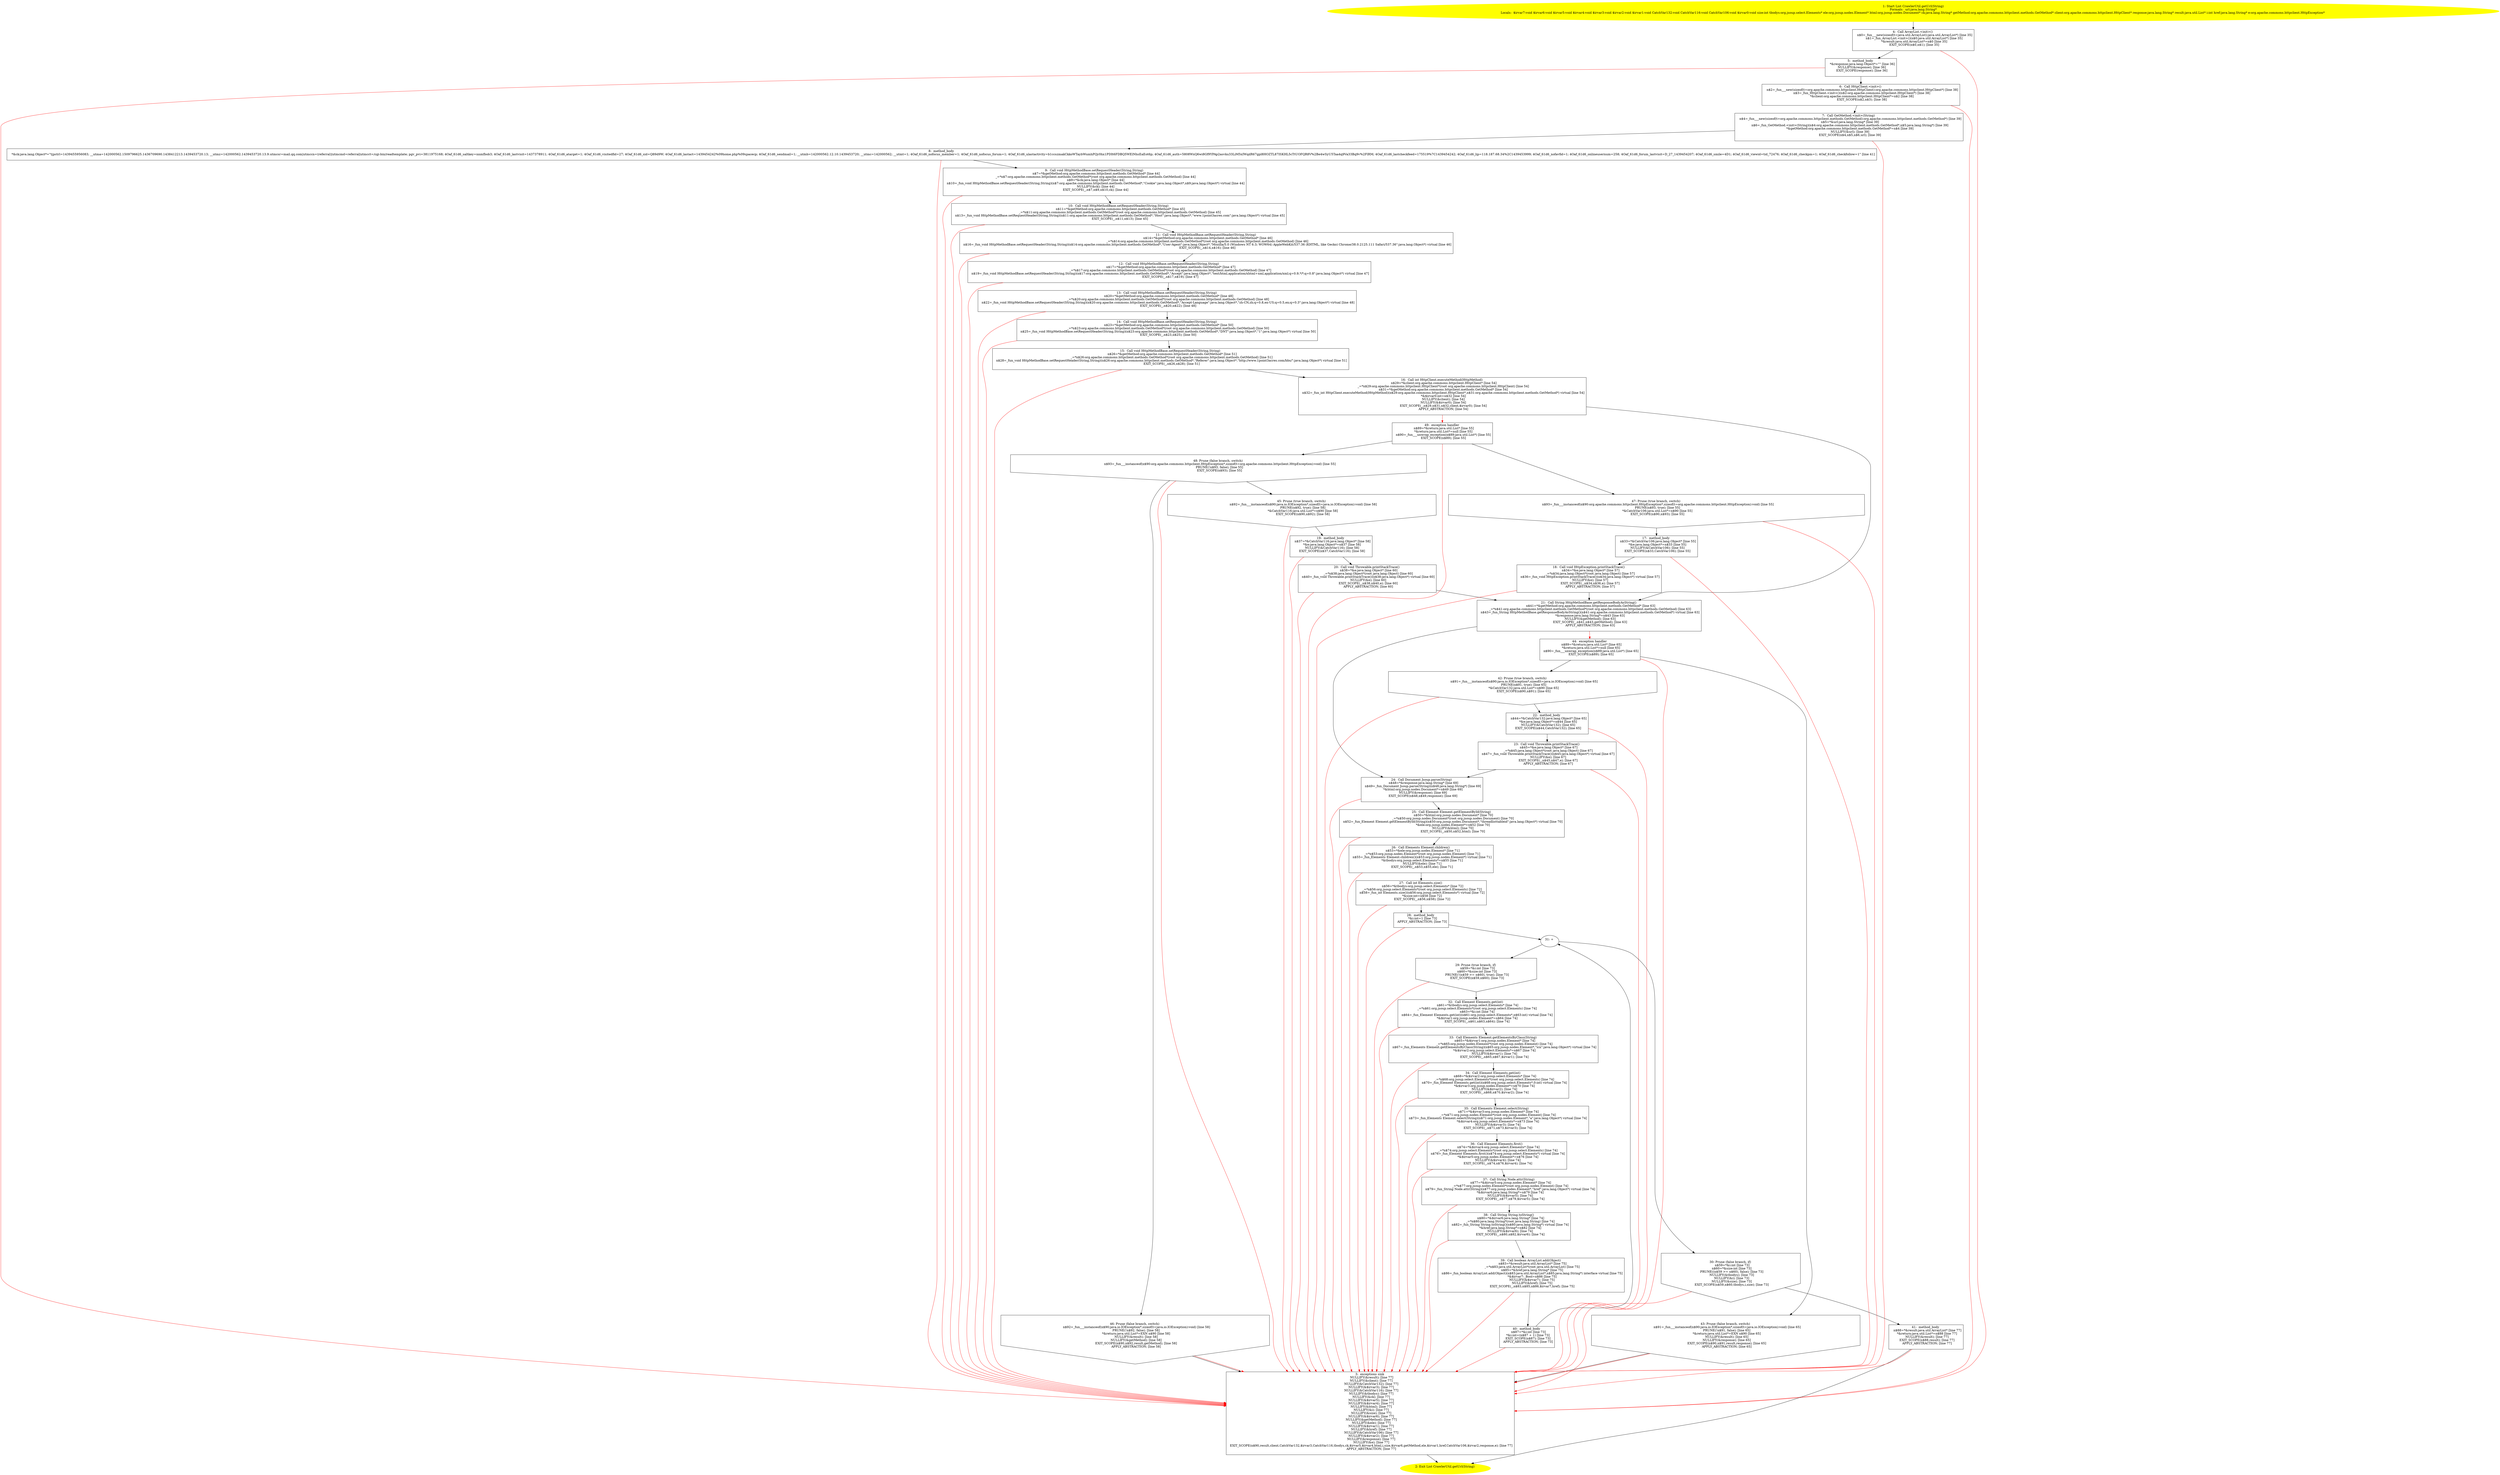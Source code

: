 /* @generated */
digraph cfg {
"com.dulishuo.util.CrawlerUtil.getUrl(java.lang.String):java.util.List.84f1ebec6654db2cd74d8492a8c9d0ec_1" [label="1: Start List CrawlerUtil.getUrl(String)\nFormals:  url:java.lang.String*\nLocals:  $irvar7:void $irvar6:void $irvar5:void $irvar4:void $irvar3:void $irvar2:void $irvar1:void CatchVar132:void CatchVar116:void CatchVar106:void $irvar0:void size:int tbodys:org.jsoup.select.Elements* ele:org.jsoup.nodes.Element* html:org.jsoup.nodes.Document* ck:java.lang.String* getMethod:org.apache.commons.httpclient.methods.GetMethod* client:org.apache.commons.httpclient.HttpClient* response:java.lang.String* result:java.util.List* i:int href:java.lang.String* e:org.apache.commons.httpclient.HttpException* \n  " color=yellow style=filled]
	

	 "com.dulishuo.util.CrawlerUtil.getUrl(java.lang.String):java.util.List.84f1ebec6654db2cd74d8492a8c9d0ec_1" -> "com.dulishuo.util.CrawlerUtil.getUrl(java.lang.String):java.util.List.84f1ebec6654db2cd74d8492a8c9d0ec_4" ;
"com.dulishuo.util.CrawlerUtil.getUrl(java.lang.String):java.util.List.84f1ebec6654db2cd74d8492a8c9d0ec_2" [label="2: Exit List CrawlerUtil.getUrl(String) \n  " color=yellow style=filled]
	

"com.dulishuo.util.CrawlerUtil.getUrl(java.lang.String):java.util.List.84f1ebec6654db2cd74d8492a8c9d0ec_3" [label="3:  exceptions sink \n   NULLIFY(&result); [line 77]\n  NULLIFY(&client); [line 77]\n  NULLIFY(&CatchVar132); [line 77]\n  NULLIFY(&$irvar3); [line 77]\n  NULLIFY(&CatchVar116); [line 77]\n  NULLIFY(&tbodys); [line 77]\n  NULLIFY(&ck); [line 77]\n  NULLIFY(&$irvar5); [line 77]\n  NULLIFY(&$irvar4); [line 77]\n  NULLIFY(&html); [line 77]\n  NULLIFY(&i); [line 77]\n  NULLIFY(&size); [line 77]\n  NULLIFY(&$irvar6); [line 77]\n  NULLIFY(&getMethod); [line 77]\n  NULLIFY(&ele); [line 77]\n  NULLIFY(&$irvar1); [line 77]\n  NULLIFY(&href); [line 77]\n  NULLIFY(&CatchVar106); [line 77]\n  NULLIFY(&$irvar2); [line 77]\n  NULLIFY(&response); [line 77]\n  NULLIFY(&e); [line 77]\n  EXIT_SCOPE(n$90,result,client,CatchVar132,$irvar3,CatchVar116,tbodys,ck,$irvar5,$irvar4,html,i,size,$irvar6,getMethod,ele,$irvar1,href,CatchVar106,$irvar2,response,e); [line 77]\n  APPLY_ABSTRACTION; [line 77]\n " shape="box"]
	

	 "com.dulishuo.util.CrawlerUtil.getUrl(java.lang.String):java.util.List.84f1ebec6654db2cd74d8492a8c9d0ec_3" -> "com.dulishuo.util.CrawlerUtil.getUrl(java.lang.String):java.util.List.84f1ebec6654db2cd74d8492a8c9d0ec_2" ;
"com.dulishuo.util.CrawlerUtil.getUrl(java.lang.String):java.util.List.84f1ebec6654db2cd74d8492a8c9d0ec_4" [label="4:  Call ArrayList.<init>() \n   n$0=_fun___new(sizeof(t=java.util.ArrayList):java.util.ArrayList*) [line 35]\n  n$1=_fun_ArrayList.<init>()(n$0:java.util.ArrayList*) [line 35]\n  *&result:java.util.ArrayList*=n$0 [line 35]\n  EXIT_SCOPE(n$0,n$1); [line 35]\n " shape="box"]
	

	 "com.dulishuo.util.CrawlerUtil.getUrl(java.lang.String):java.util.List.84f1ebec6654db2cd74d8492a8c9d0ec_4" -> "com.dulishuo.util.CrawlerUtil.getUrl(java.lang.String):java.util.List.84f1ebec6654db2cd74d8492a8c9d0ec_5" ;
	 "com.dulishuo.util.CrawlerUtil.getUrl(java.lang.String):java.util.List.84f1ebec6654db2cd74d8492a8c9d0ec_4" -> "com.dulishuo.util.CrawlerUtil.getUrl(java.lang.String):java.util.List.84f1ebec6654db2cd74d8492a8c9d0ec_3" [color="red" ];
"com.dulishuo.util.CrawlerUtil.getUrl(java.lang.String):java.util.List.84f1ebec6654db2cd74d8492a8c9d0ec_5" [label="5:  method_body \n   *&response:java.lang.Object*=\"\" [line 36]\n  NULLIFY(&response); [line 36]\n  EXIT_SCOPE(response); [line 36]\n " shape="box"]
	

	 "com.dulishuo.util.CrawlerUtil.getUrl(java.lang.String):java.util.List.84f1ebec6654db2cd74d8492a8c9d0ec_5" -> "com.dulishuo.util.CrawlerUtil.getUrl(java.lang.String):java.util.List.84f1ebec6654db2cd74d8492a8c9d0ec_6" ;
	 "com.dulishuo.util.CrawlerUtil.getUrl(java.lang.String):java.util.List.84f1ebec6654db2cd74d8492a8c9d0ec_5" -> "com.dulishuo.util.CrawlerUtil.getUrl(java.lang.String):java.util.List.84f1ebec6654db2cd74d8492a8c9d0ec_3" [color="red" ];
"com.dulishuo.util.CrawlerUtil.getUrl(java.lang.String):java.util.List.84f1ebec6654db2cd74d8492a8c9d0ec_6" [label="6:  Call HttpClient.<init>() \n   n$2=_fun___new(sizeof(t=org.apache.commons.httpclient.HttpClient):org.apache.commons.httpclient.HttpClient*) [line 38]\n  n$3=_fun_HttpClient.<init>()(n$2:org.apache.commons.httpclient.HttpClient*) [line 38]\n  *&client:org.apache.commons.httpclient.HttpClient*=n$2 [line 38]\n  EXIT_SCOPE(n$2,n$3); [line 38]\n " shape="box"]
	

	 "com.dulishuo.util.CrawlerUtil.getUrl(java.lang.String):java.util.List.84f1ebec6654db2cd74d8492a8c9d0ec_6" -> "com.dulishuo.util.CrawlerUtil.getUrl(java.lang.String):java.util.List.84f1ebec6654db2cd74d8492a8c9d0ec_7" ;
	 "com.dulishuo.util.CrawlerUtil.getUrl(java.lang.String):java.util.List.84f1ebec6654db2cd74d8492a8c9d0ec_6" -> "com.dulishuo.util.CrawlerUtil.getUrl(java.lang.String):java.util.List.84f1ebec6654db2cd74d8492a8c9d0ec_3" [color="red" ];
"com.dulishuo.util.CrawlerUtil.getUrl(java.lang.String):java.util.List.84f1ebec6654db2cd74d8492a8c9d0ec_7" [label="7:  Call GetMethod.<init>(String) \n   n$4=_fun___new(sizeof(t=org.apache.commons.httpclient.methods.GetMethod):org.apache.commons.httpclient.methods.GetMethod*) [line 39]\n  n$5=*&url:java.lang.String* [line 39]\n  n$6=_fun_GetMethod.<init>(String)(n$4:org.apache.commons.httpclient.methods.GetMethod*,n$5:java.lang.String*) [line 39]\n  *&getMethod:org.apache.commons.httpclient.methods.GetMethod*=n$4 [line 39]\n  NULLIFY(&url); [line 39]\n  EXIT_SCOPE(n$4,n$5,n$6,url); [line 39]\n " shape="box"]
	

	 "com.dulishuo.util.CrawlerUtil.getUrl(java.lang.String):java.util.List.84f1ebec6654db2cd74d8492a8c9d0ec_7" -> "com.dulishuo.util.CrawlerUtil.getUrl(java.lang.String):java.util.List.84f1ebec6654db2cd74d8492a8c9d0ec_8" ;
	 "com.dulishuo.util.CrawlerUtil.getUrl(java.lang.String):java.util.List.84f1ebec6654db2cd74d8492a8c9d0ec_7" -> "com.dulishuo.util.CrawlerUtil.getUrl(java.lang.String):java.util.List.84f1ebec6654db2cd74d8492a8c9d0ec_3" [color="red" ];
"com.dulishuo.util.CrawlerUtil.getUrl(java.lang.String):java.util.List.84f1ebec6654db2cd74d8492a8c9d0ec_8" [label="8:  method_body \n   *&ck:java.lang.Object*=\"tjpctrl=1439455956083; __utma=142000562.1509796625.1436709690.1438412213.1439453720.13; __utmz=142000562.1439453720.13.9.utmcsr=mail.qq.com|utmccn=(referral)|utmcmd=referral|utmcct=/cgi-bin/readtemplate; pgv_pvi=3811975168; 4Oaf_61d6_saltkey=nnmfbob3; 4Oaf_61d6_lastvisit=1437378911; 4Oaf_61d6_atarget=1; 4Oaf_61d6_visitedfid=27; 4Oaf_61d6_sid=Q89d9W; 4Oaf_61d6_lastact=1439454242%09home.php%09spacecp; 4Oaf_61d6_sendmail=1; __utmb=142000562.12.10.1439453720; __utmc=142000562; __utmt=1; 4Oaf_61d6_nofocus_member=1; 4Oaf_61d6_nofocus_forum=1; 4Oaf_61d6_ulastactivity=b1ccszmakCkkoWTaybWumhPQy0hx1PDIt6FDBQ5WElNhsEaEot6p; 4Oaf_61d6_auth=5808WxQ6wi8Gf9YPAp2asvku33LiM5xIWqdR67gpl8HOZTL87ISKHL5cTtUOFQR8V%2Be4wSyU5Taa4q9Va33Bq9v%2FlRM; 4Oaf_61d6_lastcheckfeed=175519%7C1439454242; 4Oaf_61d6_lip=118.187.68.34%2C1439453999; 4Oaf_61d6_nofavfid=1; 4Oaf_61d6_onlineusernum=258; 4Oaf_61d6_forum_lastvisit=D_27_1439454207; 4Oaf_61d6_smile=4D1; 4Oaf_61d6_viewid=tid_72476; 4Oaf_61d6_checkpm=1; 4Oaf_61d6_checkfollow=1\" [line 41]\n " shape="box"]
	

	 "com.dulishuo.util.CrawlerUtil.getUrl(java.lang.String):java.util.List.84f1ebec6654db2cd74d8492a8c9d0ec_8" -> "com.dulishuo.util.CrawlerUtil.getUrl(java.lang.String):java.util.List.84f1ebec6654db2cd74d8492a8c9d0ec_9" ;
	 "com.dulishuo.util.CrawlerUtil.getUrl(java.lang.String):java.util.List.84f1ebec6654db2cd74d8492a8c9d0ec_8" -> "com.dulishuo.util.CrawlerUtil.getUrl(java.lang.String):java.util.List.84f1ebec6654db2cd74d8492a8c9d0ec_3" [color="red" ];
"com.dulishuo.util.CrawlerUtil.getUrl(java.lang.String):java.util.List.84f1ebec6654db2cd74d8492a8c9d0ec_9" [label="9:  Call void HttpMethodBase.setRequestHeader(String,String) \n   n$7=*&getMethod:org.apache.commons.httpclient.methods.GetMethod* [line 44]\n  _=*n$7:org.apache.commons.httpclient.methods.GetMethod*(root org.apache.commons.httpclient.methods.GetMethod) [line 44]\n  n$9=*&ck:java.lang.Object* [line 44]\n  n$10=_fun_void HttpMethodBase.setRequestHeader(String,String)(n$7:org.apache.commons.httpclient.methods.GetMethod*,\"Cookie\":java.lang.Object*,n$9:java.lang.Object*) virtual [line 44]\n  NULLIFY(&ck); [line 44]\n  EXIT_SCOPE(_,n$7,n$9,n$10,ck); [line 44]\n " shape="box"]
	

	 "com.dulishuo.util.CrawlerUtil.getUrl(java.lang.String):java.util.List.84f1ebec6654db2cd74d8492a8c9d0ec_9" -> "com.dulishuo.util.CrawlerUtil.getUrl(java.lang.String):java.util.List.84f1ebec6654db2cd74d8492a8c9d0ec_10" ;
	 "com.dulishuo.util.CrawlerUtil.getUrl(java.lang.String):java.util.List.84f1ebec6654db2cd74d8492a8c9d0ec_9" -> "com.dulishuo.util.CrawlerUtil.getUrl(java.lang.String):java.util.List.84f1ebec6654db2cd74d8492a8c9d0ec_3" [color="red" ];
"com.dulishuo.util.CrawlerUtil.getUrl(java.lang.String):java.util.List.84f1ebec6654db2cd74d8492a8c9d0ec_10" [label="10:  Call void HttpMethodBase.setRequestHeader(String,String) \n   n$11=*&getMethod:org.apache.commons.httpclient.methods.GetMethod* [line 45]\n  _=*n$11:org.apache.commons.httpclient.methods.GetMethod*(root org.apache.commons.httpclient.methods.GetMethod) [line 45]\n  n$13=_fun_void HttpMethodBase.setRequestHeader(String,String)(n$11:org.apache.commons.httpclient.methods.GetMethod*,\"Host\":java.lang.Object*,\"www.1point3acres.com\":java.lang.Object*) virtual [line 45]\n  EXIT_SCOPE(_,n$11,n$13); [line 45]\n " shape="box"]
	

	 "com.dulishuo.util.CrawlerUtil.getUrl(java.lang.String):java.util.List.84f1ebec6654db2cd74d8492a8c9d0ec_10" -> "com.dulishuo.util.CrawlerUtil.getUrl(java.lang.String):java.util.List.84f1ebec6654db2cd74d8492a8c9d0ec_11" ;
	 "com.dulishuo.util.CrawlerUtil.getUrl(java.lang.String):java.util.List.84f1ebec6654db2cd74d8492a8c9d0ec_10" -> "com.dulishuo.util.CrawlerUtil.getUrl(java.lang.String):java.util.List.84f1ebec6654db2cd74d8492a8c9d0ec_3" [color="red" ];
"com.dulishuo.util.CrawlerUtil.getUrl(java.lang.String):java.util.List.84f1ebec6654db2cd74d8492a8c9d0ec_11" [label="11:  Call void HttpMethodBase.setRequestHeader(String,String) \n   n$14=*&getMethod:org.apache.commons.httpclient.methods.GetMethod* [line 46]\n  _=*n$14:org.apache.commons.httpclient.methods.GetMethod*(root org.apache.commons.httpclient.methods.GetMethod) [line 46]\n  n$16=_fun_void HttpMethodBase.setRequestHeader(String,String)(n$14:org.apache.commons.httpclient.methods.GetMethod*,\"User-Agent\":java.lang.Object*,\"Mozilla/5.0 (Windows NT 6.3; WOW64) AppleWebKit/537.36 (KHTML, like Gecko) Chrome/38.0.2125.111 Safari/537.36\":java.lang.Object*) virtual [line 46]\n  EXIT_SCOPE(_,n$14,n$16); [line 46]\n " shape="box"]
	

	 "com.dulishuo.util.CrawlerUtil.getUrl(java.lang.String):java.util.List.84f1ebec6654db2cd74d8492a8c9d0ec_11" -> "com.dulishuo.util.CrawlerUtil.getUrl(java.lang.String):java.util.List.84f1ebec6654db2cd74d8492a8c9d0ec_12" ;
	 "com.dulishuo.util.CrawlerUtil.getUrl(java.lang.String):java.util.List.84f1ebec6654db2cd74d8492a8c9d0ec_11" -> "com.dulishuo.util.CrawlerUtil.getUrl(java.lang.String):java.util.List.84f1ebec6654db2cd74d8492a8c9d0ec_3" [color="red" ];
"com.dulishuo.util.CrawlerUtil.getUrl(java.lang.String):java.util.List.84f1ebec6654db2cd74d8492a8c9d0ec_12" [label="12:  Call void HttpMethodBase.setRequestHeader(String,String) \n   n$17=*&getMethod:org.apache.commons.httpclient.methods.GetMethod* [line 47]\n  _=*n$17:org.apache.commons.httpclient.methods.GetMethod*(root org.apache.commons.httpclient.methods.GetMethod) [line 47]\n  n$19=_fun_void HttpMethodBase.setRequestHeader(String,String)(n$17:org.apache.commons.httpclient.methods.GetMethod*,\"Accept\":java.lang.Object*,\"text/html,application/xhtml+xml,application/xml;q=0.9,*/*;q=0.8\":java.lang.Object*) virtual [line 47]\n  EXIT_SCOPE(_,n$17,n$19); [line 47]\n " shape="box"]
	

	 "com.dulishuo.util.CrawlerUtil.getUrl(java.lang.String):java.util.List.84f1ebec6654db2cd74d8492a8c9d0ec_12" -> "com.dulishuo.util.CrawlerUtil.getUrl(java.lang.String):java.util.List.84f1ebec6654db2cd74d8492a8c9d0ec_13" ;
	 "com.dulishuo.util.CrawlerUtil.getUrl(java.lang.String):java.util.List.84f1ebec6654db2cd74d8492a8c9d0ec_12" -> "com.dulishuo.util.CrawlerUtil.getUrl(java.lang.String):java.util.List.84f1ebec6654db2cd74d8492a8c9d0ec_3" [color="red" ];
"com.dulishuo.util.CrawlerUtil.getUrl(java.lang.String):java.util.List.84f1ebec6654db2cd74d8492a8c9d0ec_13" [label="13:  Call void HttpMethodBase.setRequestHeader(String,String) \n   n$20=*&getMethod:org.apache.commons.httpclient.methods.GetMethod* [line 48]\n  _=*n$20:org.apache.commons.httpclient.methods.GetMethod*(root org.apache.commons.httpclient.methods.GetMethod) [line 48]\n  n$22=_fun_void HttpMethodBase.setRequestHeader(String,String)(n$20:org.apache.commons.httpclient.methods.GetMethod*,\"Accept-Language\":java.lang.Object*,\"zh-CN,zh;q=0.8,en-US;q=0.5,en;q=0.3\":java.lang.Object*) virtual [line 48]\n  EXIT_SCOPE(_,n$20,n$22); [line 48]\n " shape="box"]
	

	 "com.dulishuo.util.CrawlerUtil.getUrl(java.lang.String):java.util.List.84f1ebec6654db2cd74d8492a8c9d0ec_13" -> "com.dulishuo.util.CrawlerUtil.getUrl(java.lang.String):java.util.List.84f1ebec6654db2cd74d8492a8c9d0ec_14" ;
	 "com.dulishuo.util.CrawlerUtil.getUrl(java.lang.String):java.util.List.84f1ebec6654db2cd74d8492a8c9d0ec_13" -> "com.dulishuo.util.CrawlerUtil.getUrl(java.lang.String):java.util.List.84f1ebec6654db2cd74d8492a8c9d0ec_3" [color="red" ];
"com.dulishuo.util.CrawlerUtil.getUrl(java.lang.String):java.util.List.84f1ebec6654db2cd74d8492a8c9d0ec_14" [label="14:  Call void HttpMethodBase.setRequestHeader(String,String) \n   n$23=*&getMethod:org.apache.commons.httpclient.methods.GetMethod* [line 50]\n  _=*n$23:org.apache.commons.httpclient.methods.GetMethod*(root org.apache.commons.httpclient.methods.GetMethod) [line 50]\n  n$25=_fun_void HttpMethodBase.setRequestHeader(String,String)(n$23:org.apache.commons.httpclient.methods.GetMethod*,\"DNT\":java.lang.Object*,\"1\":java.lang.Object*) virtual [line 50]\n  EXIT_SCOPE(_,n$23,n$25); [line 50]\n " shape="box"]
	

	 "com.dulishuo.util.CrawlerUtil.getUrl(java.lang.String):java.util.List.84f1ebec6654db2cd74d8492a8c9d0ec_14" -> "com.dulishuo.util.CrawlerUtil.getUrl(java.lang.String):java.util.List.84f1ebec6654db2cd74d8492a8c9d0ec_15" ;
	 "com.dulishuo.util.CrawlerUtil.getUrl(java.lang.String):java.util.List.84f1ebec6654db2cd74d8492a8c9d0ec_14" -> "com.dulishuo.util.CrawlerUtil.getUrl(java.lang.String):java.util.List.84f1ebec6654db2cd74d8492a8c9d0ec_3" [color="red" ];
"com.dulishuo.util.CrawlerUtil.getUrl(java.lang.String):java.util.List.84f1ebec6654db2cd74d8492a8c9d0ec_15" [label="15:  Call void HttpMethodBase.setRequestHeader(String,String) \n   n$26=*&getMethod:org.apache.commons.httpclient.methods.GetMethod* [line 51]\n  _=*n$26:org.apache.commons.httpclient.methods.GetMethod*(root org.apache.commons.httpclient.methods.GetMethod) [line 51]\n  n$28=_fun_void HttpMethodBase.setRequestHeader(String,String)(n$26:org.apache.commons.httpclient.methods.GetMethod*,\"Referer\":java.lang.Object*,\"http://www.1point3acres.com/bbs/\":java.lang.Object*) virtual [line 51]\n  EXIT_SCOPE(_,n$26,n$28); [line 51]\n " shape="box"]
	

	 "com.dulishuo.util.CrawlerUtil.getUrl(java.lang.String):java.util.List.84f1ebec6654db2cd74d8492a8c9d0ec_15" -> "com.dulishuo.util.CrawlerUtil.getUrl(java.lang.String):java.util.List.84f1ebec6654db2cd74d8492a8c9d0ec_16" ;
	 "com.dulishuo.util.CrawlerUtil.getUrl(java.lang.String):java.util.List.84f1ebec6654db2cd74d8492a8c9d0ec_15" -> "com.dulishuo.util.CrawlerUtil.getUrl(java.lang.String):java.util.List.84f1ebec6654db2cd74d8492a8c9d0ec_3" [color="red" ];
"com.dulishuo.util.CrawlerUtil.getUrl(java.lang.String):java.util.List.84f1ebec6654db2cd74d8492a8c9d0ec_16" [label="16:  Call int HttpClient.executeMethod(HttpMethod) \n   n$29=*&client:org.apache.commons.httpclient.HttpClient* [line 54]\n  _=*n$29:org.apache.commons.httpclient.HttpClient*(root org.apache.commons.httpclient.HttpClient) [line 54]\n  n$31=*&getMethod:org.apache.commons.httpclient.methods.GetMethod* [line 54]\n  n$32=_fun_int HttpClient.executeMethod(HttpMethod)(n$29:org.apache.commons.httpclient.HttpClient*,n$31:org.apache.commons.httpclient.methods.GetMethod*) virtual [line 54]\n  *&$irvar0:int=n$32 [line 54]\n  NULLIFY(&client); [line 54]\n  NULLIFY(&$irvar0); [line 54]\n  EXIT_SCOPE(_,n$29,n$31,n$32,client,$irvar0); [line 54]\n  APPLY_ABSTRACTION; [line 54]\n " shape="box"]
	

	 "com.dulishuo.util.CrawlerUtil.getUrl(java.lang.String):java.util.List.84f1ebec6654db2cd74d8492a8c9d0ec_16" -> "com.dulishuo.util.CrawlerUtil.getUrl(java.lang.String):java.util.List.84f1ebec6654db2cd74d8492a8c9d0ec_21" ;
	 "com.dulishuo.util.CrawlerUtil.getUrl(java.lang.String):java.util.List.84f1ebec6654db2cd74d8492a8c9d0ec_16" -> "com.dulishuo.util.CrawlerUtil.getUrl(java.lang.String):java.util.List.84f1ebec6654db2cd74d8492a8c9d0ec_49" [color="red" ];
"com.dulishuo.util.CrawlerUtil.getUrl(java.lang.String):java.util.List.84f1ebec6654db2cd74d8492a8c9d0ec_17" [label="17:  method_body \n   n$33=*&CatchVar106:java.lang.Object* [line 55]\n  *&e:java.lang.Object*=n$33 [line 55]\n  NULLIFY(&CatchVar106); [line 55]\n  EXIT_SCOPE(n$33,CatchVar106); [line 55]\n " shape="box"]
	

	 "com.dulishuo.util.CrawlerUtil.getUrl(java.lang.String):java.util.List.84f1ebec6654db2cd74d8492a8c9d0ec_17" -> "com.dulishuo.util.CrawlerUtil.getUrl(java.lang.String):java.util.List.84f1ebec6654db2cd74d8492a8c9d0ec_18" ;
	 "com.dulishuo.util.CrawlerUtil.getUrl(java.lang.String):java.util.List.84f1ebec6654db2cd74d8492a8c9d0ec_17" -> "com.dulishuo.util.CrawlerUtil.getUrl(java.lang.String):java.util.List.84f1ebec6654db2cd74d8492a8c9d0ec_3" [color="red" ];
"com.dulishuo.util.CrawlerUtil.getUrl(java.lang.String):java.util.List.84f1ebec6654db2cd74d8492a8c9d0ec_18" [label="18:  Call void HttpException.printStackTrace() \n   n$34=*&e:java.lang.Object* [line 57]\n  _=*n$34:java.lang.Object*(root java.lang.Object) [line 57]\n  n$36=_fun_void HttpException.printStackTrace()(n$34:java.lang.Object*) virtual [line 57]\n  NULLIFY(&e); [line 57]\n  EXIT_SCOPE(_,n$34,n$36,e); [line 57]\n  APPLY_ABSTRACTION; [line 57]\n " shape="box"]
	

	 "com.dulishuo.util.CrawlerUtil.getUrl(java.lang.String):java.util.List.84f1ebec6654db2cd74d8492a8c9d0ec_18" -> "com.dulishuo.util.CrawlerUtil.getUrl(java.lang.String):java.util.List.84f1ebec6654db2cd74d8492a8c9d0ec_21" ;
	 "com.dulishuo.util.CrawlerUtil.getUrl(java.lang.String):java.util.List.84f1ebec6654db2cd74d8492a8c9d0ec_18" -> "com.dulishuo.util.CrawlerUtil.getUrl(java.lang.String):java.util.List.84f1ebec6654db2cd74d8492a8c9d0ec_3" [color="red" ];
"com.dulishuo.util.CrawlerUtil.getUrl(java.lang.String):java.util.List.84f1ebec6654db2cd74d8492a8c9d0ec_19" [label="19:  method_body \n   n$37=*&CatchVar116:java.lang.Object* [line 58]\n  *&e:java.lang.Object*=n$37 [line 58]\n  NULLIFY(&CatchVar116); [line 58]\n  EXIT_SCOPE(n$37,CatchVar116); [line 58]\n " shape="box"]
	

	 "com.dulishuo.util.CrawlerUtil.getUrl(java.lang.String):java.util.List.84f1ebec6654db2cd74d8492a8c9d0ec_19" -> "com.dulishuo.util.CrawlerUtil.getUrl(java.lang.String):java.util.List.84f1ebec6654db2cd74d8492a8c9d0ec_20" ;
	 "com.dulishuo.util.CrawlerUtil.getUrl(java.lang.String):java.util.List.84f1ebec6654db2cd74d8492a8c9d0ec_19" -> "com.dulishuo.util.CrawlerUtil.getUrl(java.lang.String):java.util.List.84f1ebec6654db2cd74d8492a8c9d0ec_3" [color="red" ];
"com.dulishuo.util.CrawlerUtil.getUrl(java.lang.String):java.util.List.84f1ebec6654db2cd74d8492a8c9d0ec_20" [label="20:  Call void Throwable.printStackTrace() \n   n$38=*&e:java.lang.Object* [line 60]\n  _=*n$38:java.lang.Object*(root java.lang.Object) [line 60]\n  n$40=_fun_void Throwable.printStackTrace()(n$38:java.lang.Object*) virtual [line 60]\n  NULLIFY(&e); [line 60]\n  EXIT_SCOPE(_,n$38,n$40,e); [line 60]\n  APPLY_ABSTRACTION; [line 60]\n " shape="box"]
	

	 "com.dulishuo.util.CrawlerUtil.getUrl(java.lang.String):java.util.List.84f1ebec6654db2cd74d8492a8c9d0ec_20" -> "com.dulishuo.util.CrawlerUtil.getUrl(java.lang.String):java.util.List.84f1ebec6654db2cd74d8492a8c9d0ec_21" ;
	 "com.dulishuo.util.CrawlerUtil.getUrl(java.lang.String):java.util.List.84f1ebec6654db2cd74d8492a8c9d0ec_20" -> "com.dulishuo.util.CrawlerUtil.getUrl(java.lang.String):java.util.List.84f1ebec6654db2cd74d8492a8c9d0ec_3" [color="red" ];
"com.dulishuo.util.CrawlerUtil.getUrl(java.lang.String):java.util.List.84f1ebec6654db2cd74d8492a8c9d0ec_21" [label="21:  Call String HttpMethodBase.getResponseBodyAsString() \n   n$41=*&getMethod:org.apache.commons.httpclient.methods.GetMethod* [line 63]\n  _=*n$41:org.apache.commons.httpclient.methods.GetMethod*(root org.apache.commons.httpclient.methods.GetMethod) [line 63]\n  n$43=_fun_String HttpMethodBase.getResponseBodyAsString()(n$41:org.apache.commons.httpclient.methods.GetMethod*) virtual [line 63]\n  *&response:java.lang.String*=n$43 [line 63]\n  NULLIFY(&getMethod); [line 63]\n  EXIT_SCOPE(_,n$41,n$43,getMethod); [line 63]\n  APPLY_ABSTRACTION; [line 63]\n " shape="box"]
	

	 "com.dulishuo.util.CrawlerUtil.getUrl(java.lang.String):java.util.List.84f1ebec6654db2cd74d8492a8c9d0ec_21" -> "com.dulishuo.util.CrawlerUtil.getUrl(java.lang.String):java.util.List.84f1ebec6654db2cd74d8492a8c9d0ec_24" ;
	 "com.dulishuo.util.CrawlerUtil.getUrl(java.lang.String):java.util.List.84f1ebec6654db2cd74d8492a8c9d0ec_21" -> "com.dulishuo.util.CrawlerUtil.getUrl(java.lang.String):java.util.List.84f1ebec6654db2cd74d8492a8c9d0ec_44" [color="red" ];
"com.dulishuo.util.CrawlerUtil.getUrl(java.lang.String):java.util.List.84f1ebec6654db2cd74d8492a8c9d0ec_22" [label="22:  method_body \n   n$44=*&CatchVar132:java.lang.Object* [line 65]\n  *&e:java.lang.Object*=n$44 [line 65]\n  NULLIFY(&CatchVar132); [line 65]\n  EXIT_SCOPE(n$44,CatchVar132); [line 65]\n " shape="box"]
	

	 "com.dulishuo.util.CrawlerUtil.getUrl(java.lang.String):java.util.List.84f1ebec6654db2cd74d8492a8c9d0ec_22" -> "com.dulishuo.util.CrawlerUtil.getUrl(java.lang.String):java.util.List.84f1ebec6654db2cd74d8492a8c9d0ec_23" ;
	 "com.dulishuo.util.CrawlerUtil.getUrl(java.lang.String):java.util.List.84f1ebec6654db2cd74d8492a8c9d0ec_22" -> "com.dulishuo.util.CrawlerUtil.getUrl(java.lang.String):java.util.List.84f1ebec6654db2cd74d8492a8c9d0ec_3" [color="red" ];
"com.dulishuo.util.CrawlerUtil.getUrl(java.lang.String):java.util.List.84f1ebec6654db2cd74d8492a8c9d0ec_23" [label="23:  Call void Throwable.printStackTrace() \n   n$45=*&e:java.lang.Object* [line 67]\n  _=*n$45:java.lang.Object*(root java.lang.Object) [line 67]\n  n$47=_fun_void Throwable.printStackTrace()(n$45:java.lang.Object*) virtual [line 67]\n  NULLIFY(&e); [line 67]\n  EXIT_SCOPE(_,n$45,n$47,e); [line 67]\n  APPLY_ABSTRACTION; [line 67]\n " shape="box"]
	

	 "com.dulishuo.util.CrawlerUtil.getUrl(java.lang.String):java.util.List.84f1ebec6654db2cd74d8492a8c9d0ec_23" -> "com.dulishuo.util.CrawlerUtil.getUrl(java.lang.String):java.util.List.84f1ebec6654db2cd74d8492a8c9d0ec_24" ;
	 "com.dulishuo.util.CrawlerUtil.getUrl(java.lang.String):java.util.List.84f1ebec6654db2cd74d8492a8c9d0ec_23" -> "com.dulishuo.util.CrawlerUtil.getUrl(java.lang.String):java.util.List.84f1ebec6654db2cd74d8492a8c9d0ec_3" [color="red" ];
"com.dulishuo.util.CrawlerUtil.getUrl(java.lang.String):java.util.List.84f1ebec6654db2cd74d8492a8c9d0ec_24" [label="24:  Call Document Jsoup.parse(String) \n   n$48=*&response:java.lang.String* [line 69]\n  n$49=_fun_Document Jsoup.parse(String)(n$48:java.lang.String*) [line 69]\n  *&html:org.jsoup.nodes.Document*=n$49 [line 69]\n  NULLIFY(&response); [line 69]\n  EXIT_SCOPE(n$48,n$49,response); [line 69]\n " shape="box"]
	

	 "com.dulishuo.util.CrawlerUtil.getUrl(java.lang.String):java.util.List.84f1ebec6654db2cd74d8492a8c9d0ec_24" -> "com.dulishuo.util.CrawlerUtil.getUrl(java.lang.String):java.util.List.84f1ebec6654db2cd74d8492a8c9d0ec_25" ;
	 "com.dulishuo.util.CrawlerUtil.getUrl(java.lang.String):java.util.List.84f1ebec6654db2cd74d8492a8c9d0ec_24" -> "com.dulishuo.util.CrawlerUtil.getUrl(java.lang.String):java.util.List.84f1ebec6654db2cd74d8492a8c9d0ec_3" [color="red" ];
"com.dulishuo.util.CrawlerUtil.getUrl(java.lang.String):java.util.List.84f1ebec6654db2cd74d8492a8c9d0ec_25" [label="25:  Call Element Element.getElementById(String) \n   n$50=*&html:org.jsoup.nodes.Document* [line 70]\n  _=*n$50:org.jsoup.nodes.Document*(root org.jsoup.nodes.Document) [line 70]\n  n$52=_fun_Element Element.getElementById(String)(n$50:org.jsoup.nodes.Document*,\"threadlisttableid\":java.lang.Object*) virtual [line 70]\n  *&ele:org.jsoup.nodes.Element*=n$52 [line 70]\n  NULLIFY(&html); [line 70]\n  EXIT_SCOPE(_,n$50,n$52,html); [line 70]\n " shape="box"]
	

	 "com.dulishuo.util.CrawlerUtil.getUrl(java.lang.String):java.util.List.84f1ebec6654db2cd74d8492a8c9d0ec_25" -> "com.dulishuo.util.CrawlerUtil.getUrl(java.lang.String):java.util.List.84f1ebec6654db2cd74d8492a8c9d0ec_26" ;
	 "com.dulishuo.util.CrawlerUtil.getUrl(java.lang.String):java.util.List.84f1ebec6654db2cd74d8492a8c9d0ec_25" -> "com.dulishuo.util.CrawlerUtil.getUrl(java.lang.String):java.util.List.84f1ebec6654db2cd74d8492a8c9d0ec_3" [color="red" ];
"com.dulishuo.util.CrawlerUtil.getUrl(java.lang.String):java.util.List.84f1ebec6654db2cd74d8492a8c9d0ec_26" [label="26:  Call Elements Element.children() \n   n$53=*&ele:org.jsoup.nodes.Element* [line 71]\n  _=*n$53:org.jsoup.nodes.Element*(root org.jsoup.nodes.Element) [line 71]\n  n$55=_fun_Elements Element.children()(n$53:org.jsoup.nodes.Element*) virtual [line 71]\n  *&tbodys:org.jsoup.select.Elements*=n$55 [line 71]\n  NULLIFY(&ele); [line 71]\n  EXIT_SCOPE(_,n$53,n$55,ele); [line 71]\n " shape="box"]
	

	 "com.dulishuo.util.CrawlerUtil.getUrl(java.lang.String):java.util.List.84f1ebec6654db2cd74d8492a8c9d0ec_26" -> "com.dulishuo.util.CrawlerUtil.getUrl(java.lang.String):java.util.List.84f1ebec6654db2cd74d8492a8c9d0ec_27" ;
	 "com.dulishuo.util.CrawlerUtil.getUrl(java.lang.String):java.util.List.84f1ebec6654db2cd74d8492a8c9d0ec_26" -> "com.dulishuo.util.CrawlerUtil.getUrl(java.lang.String):java.util.List.84f1ebec6654db2cd74d8492a8c9d0ec_3" [color="red" ];
"com.dulishuo.util.CrawlerUtil.getUrl(java.lang.String):java.util.List.84f1ebec6654db2cd74d8492a8c9d0ec_27" [label="27:  Call int Elements.size() \n   n$56=*&tbodys:org.jsoup.select.Elements* [line 72]\n  _=*n$56:org.jsoup.select.Elements*(root org.jsoup.select.Elements) [line 72]\n  n$58=_fun_int Elements.size()(n$56:org.jsoup.select.Elements*) virtual [line 72]\n  *&size:int=n$58 [line 72]\n  EXIT_SCOPE(_,n$56,n$58); [line 72]\n " shape="box"]
	

	 "com.dulishuo.util.CrawlerUtil.getUrl(java.lang.String):java.util.List.84f1ebec6654db2cd74d8492a8c9d0ec_27" -> "com.dulishuo.util.CrawlerUtil.getUrl(java.lang.String):java.util.List.84f1ebec6654db2cd74d8492a8c9d0ec_28" ;
	 "com.dulishuo.util.CrawlerUtil.getUrl(java.lang.String):java.util.List.84f1ebec6654db2cd74d8492a8c9d0ec_27" -> "com.dulishuo.util.CrawlerUtil.getUrl(java.lang.String):java.util.List.84f1ebec6654db2cd74d8492a8c9d0ec_3" [color="red" ];
"com.dulishuo.util.CrawlerUtil.getUrl(java.lang.String):java.util.List.84f1ebec6654db2cd74d8492a8c9d0ec_28" [label="28:  method_body \n   *&i:int=1 [line 73]\n  APPLY_ABSTRACTION; [line 73]\n " shape="box"]
	

	 "com.dulishuo.util.CrawlerUtil.getUrl(java.lang.String):java.util.List.84f1ebec6654db2cd74d8492a8c9d0ec_28" -> "com.dulishuo.util.CrawlerUtil.getUrl(java.lang.String):java.util.List.84f1ebec6654db2cd74d8492a8c9d0ec_31" ;
	 "com.dulishuo.util.CrawlerUtil.getUrl(java.lang.String):java.util.List.84f1ebec6654db2cd74d8492a8c9d0ec_28" -> "com.dulishuo.util.CrawlerUtil.getUrl(java.lang.String):java.util.List.84f1ebec6654db2cd74d8492a8c9d0ec_3" [color="red" ];
"com.dulishuo.util.CrawlerUtil.getUrl(java.lang.String):java.util.List.84f1ebec6654db2cd74d8492a8c9d0ec_29" [label="29: Prune (true branch, if) \n   n$59=*&i:int [line 73]\n  n$60=*&size:int [line 73]\n  PRUNE(!(n$59 >= n$60), true); [line 73]\n  EXIT_SCOPE(n$59,n$60); [line 73]\n " shape="invhouse"]
	

	 "com.dulishuo.util.CrawlerUtil.getUrl(java.lang.String):java.util.List.84f1ebec6654db2cd74d8492a8c9d0ec_29" -> "com.dulishuo.util.CrawlerUtil.getUrl(java.lang.String):java.util.List.84f1ebec6654db2cd74d8492a8c9d0ec_32" ;
	 "com.dulishuo.util.CrawlerUtil.getUrl(java.lang.String):java.util.List.84f1ebec6654db2cd74d8492a8c9d0ec_29" -> "com.dulishuo.util.CrawlerUtil.getUrl(java.lang.String):java.util.List.84f1ebec6654db2cd74d8492a8c9d0ec_3" [color="red" ];
"com.dulishuo.util.CrawlerUtil.getUrl(java.lang.String):java.util.List.84f1ebec6654db2cd74d8492a8c9d0ec_30" [label="30: Prune (false branch, if) \n   n$59=*&i:int [line 73]\n  n$60=*&size:int [line 73]\n  PRUNE((n$59 >= n$60), false); [line 73]\n  NULLIFY(&tbodys); [line 73]\n  NULLIFY(&i); [line 73]\n  NULLIFY(&size); [line 73]\n  EXIT_SCOPE(n$59,n$60,tbodys,i,size); [line 73]\n " shape="invhouse"]
	

	 "com.dulishuo.util.CrawlerUtil.getUrl(java.lang.String):java.util.List.84f1ebec6654db2cd74d8492a8c9d0ec_30" -> "com.dulishuo.util.CrawlerUtil.getUrl(java.lang.String):java.util.List.84f1ebec6654db2cd74d8492a8c9d0ec_41" ;
	 "com.dulishuo.util.CrawlerUtil.getUrl(java.lang.String):java.util.List.84f1ebec6654db2cd74d8492a8c9d0ec_30" -> "com.dulishuo.util.CrawlerUtil.getUrl(java.lang.String):java.util.List.84f1ebec6654db2cd74d8492a8c9d0ec_3" [color="red" ];
"com.dulishuo.util.CrawlerUtil.getUrl(java.lang.String):java.util.List.84f1ebec6654db2cd74d8492a8c9d0ec_31" [label="31: + \n  " ]
	

	 "com.dulishuo.util.CrawlerUtil.getUrl(java.lang.String):java.util.List.84f1ebec6654db2cd74d8492a8c9d0ec_31" -> "com.dulishuo.util.CrawlerUtil.getUrl(java.lang.String):java.util.List.84f1ebec6654db2cd74d8492a8c9d0ec_29" ;
	 "com.dulishuo.util.CrawlerUtil.getUrl(java.lang.String):java.util.List.84f1ebec6654db2cd74d8492a8c9d0ec_31" -> "com.dulishuo.util.CrawlerUtil.getUrl(java.lang.String):java.util.List.84f1ebec6654db2cd74d8492a8c9d0ec_30" ;
"com.dulishuo.util.CrawlerUtil.getUrl(java.lang.String):java.util.List.84f1ebec6654db2cd74d8492a8c9d0ec_32" [label="32:  Call Element Elements.get(int) \n   n$61=*&tbodys:org.jsoup.select.Elements* [line 74]\n  _=*n$61:org.jsoup.select.Elements*(root org.jsoup.select.Elements) [line 74]\n  n$63=*&i:int [line 74]\n  n$64=_fun_Element Elements.get(int)(n$61:org.jsoup.select.Elements*,n$63:int) virtual [line 74]\n  *&$irvar1:org.jsoup.nodes.Element*=n$64 [line 74]\n  EXIT_SCOPE(_,n$61,n$63,n$64); [line 74]\n " shape="box"]
	

	 "com.dulishuo.util.CrawlerUtil.getUrl(java.lang.String):java.util.List.84f1ebec6654db2cd74d8492a8c9d0ec_32" -> "com.dulishuo.util.CrawlerUtil.getUrl(java.lang.String):java.util.List.84f1ebec6654db2cd74d8492a8c9d0ec_33" ;
	 "com.dulishuo.util.CrawlerUtil.getUrl(java.lang.String):java.util.List.84f1ebec6654db2cd74d8492a8c9d0ec_32" -> "com.dulishuo.util.CrawlerUtil.getUrl(java.lang.String):java.util.List.84f1ebec6654db2cd74d8492a8c9d0ec_3" [color="red" ];
"com.dulishuo.util.CrawlerUtil.getUrl(java.lang.String):java.util.List.84f1ebec6654db2cd74d8492a8c9d0ec_33" [label="33:  Call Elements Element.getElementsByClass(String) \n   n$65=*&$irvar1:org.jsoup.nodes.Element* [line 74]\n  _=*n$65:org.jsoup.nodes.Element*(root org.jsoup.nodes.Element) [line 74]\n  n$67=_fun_Elements Element.getElementsByClass(String)(n$65:org.jsoup.nodes.Element*,\"icn\":java.lang.Object*) virtual [line 74]\n  *&$irvar2:org.jsoup.select.Elements*=n$67 [line 74]\n  NULLIFY(&$irvar1); [line 74]\n  EXIT_SCOPE(_,n$65,n$67,$irvar1); [line 74]\n " shape="box"]
	

	 "com.dulishuo.util.CrawlerUtil.getUrl(java.lang.String):java.util.List.84f1ebec6654db2cd74d8492a8c9d0ec_33" -> "com.dulishuo.util.CrawlerUtil.getUrl(java.lang.String):java.util.List.84f1ebec6654db2cd74d8492a8c9d0ec_34" ;
	 "com.dulishuo.util.CrawlerUtil.getUrl(java.lang.String):java.util.List.84f1ebec6654db2cd74d8492a8c9d0ec_33" -> "com.dulishuo.util.CrawlerUtil.getUrl(java.lang.String):java.util.List.84f1ebec6654db2cd74d8492a8c9d0ec_3" [color="red" ];
"com.dulishuo.util.CrawlerUtil.getUrl(java.lang.String):java.util.List.84f1ebec6654db2cd74d8492a8c9d0ec_34" [label="34:  Call Element Elements.get(int) \n   n$68=*&$irvar2:org.jsoup.select.Elements* [line 74]\n  _=*n$68:org.jsoup.select.Elements*(root org.jsoup.select.Elements) [line 74]\n  n$70=_fun_Element Elements.get(int)(n$68:org.jsoup.select.Elements*,0:int) virtual [line 74]\n  *&$irvar3:org.jsoup.nodes.Element*=n$70 [line 74]\n  NULLIFY(&$irvar2); [line 74]\n  EXIT_SCOPE(_,n$68,n$70,$irvar2); [line 74]\n " shape="box"]
	

	 "com.dulishuo.util.CrawlerUtil.getUrl(java.lang.String):java.util.List.84f1ebec6654db2cd74d8492a8c9d0ec_34" -> "com.dulishuo.util.CrawlerUtil.getUrl(java.lang.String):java.util.List.84f1ebec6654db2cd74d8492a8c9d0ec_35" ;
	 "com.dulishuo.util.CrawlerUtil.getUrl(java.lang.String):java.util.List.84f1ebec6654db2cd74d8492a8c9d0ec_34" -> "com.dulishuo.util.CrawlerUtil.getUrl(java.lang.String):java.util.List.84f1ebec6654db2cd74d8492a8c9d0ec_3" [color="red" ];
"com.dulishuo.util.CrawlerUtil.getUrl(java.lang.String):java.util.List.84f1ebec6654db2cd74d8492a8c9d0ec_35" [label="35:  Call Elements Element.select(String) \n   n$71=*&$irvar3:org.jsoup.nodes.Element* [line 74]\n  _=*n$71:org.jsoup.nodes.Element*(root org.jsoup.nodes.Element) [line 74]\n  n$73=_fun_Elements Element.select(String)(n$71:org.jsoup.nodes.Element*,\"a\":java.lang.Object*) virtual [line 74]\n  *&$irvar4:org.jsoup.select.Elements*=n$73 [line 74]\n  NULLIFY(&$irvar3); [line 74]\n  EXIT_SCOPE(_,n$71,n$73,$irvar3); [line 74]\n " shape="box"]
	

	 "com.dulishuo.util.CrawlerUtil.getUrl(java.lang.String):java.util.List.84f1ebec6654db2cd74d8492a8c9d0ec_35" -> "com.dulishuo.util.CrawlerUtil.getUrl(java.lang.String):java.util.List.84f1ebec6654db2cd74d8492a8c9d0ec_36" ;
	 "com.dulishuo.util.CrawlerUtil.getUrl(java.lang.String):java.util.List.84f1ebec6654db2cd74d8492a8c9d0ec_35" -> "com.dulishuo.util.CrawlerUtil.getUrl(java.lang.String):java.util.List.84f1ebec6654db2cd74d8492a8c9d0ec_3" [color="red" ];
"com.dulishuo.util.CrawlerUtil.getUrl(java.lang.String):java.util.List.84f1ebec6654db2cd74d8492a8c9d0ec_36" [label="36:  Call Element Elements.first() \n   n$74=*&$irvar4:org.jsoup.select.Elements* [line 74]\n  _=*n$74:org.jsoup.select.Elements*(root org.jsoup.select.Elements) [line 74]\n  n$76=_fun_Element Elements.first()(n$74:org.jsoup.select.Elements*) virtual [line 74]\n  *&$irvar5:org.jsoup.nodes.Element*=n$76 [line 74]\n  NULLIFY(&$irvar4); [line 74]\n  EXIT_SCOPE(_,n$74,n$76,$irvar4); [line 74]\n " shape="box"]
	

	 "com.dulishuo.util.CrawlerUtil.getUrl(java.lang.String):java.util.List.84f1ebec6654db2cd74d8492a8c9d0ec_36" -> "com.dulishuo.util.CrawlerUtil.getUrl(java.lang.String):java.util.List.84f1ebec6654db2cd74d8492a8c9d0ec_37" ;
	 "com.dulishuo.util.CrawlerUtil.getUrl(java.lang.String):java.util.List.84f1ebec6654db2cd74d8492a8c9d0ec_36" -> "com.dulishuo.util.CrawlerUtil.getUrl(java.lang.String):java.util.List.84f1ebec6654db2cd74d8492a8c9d0ec_3" [color="red" ];
"com.dulishuo.util.CrawlerUtil.getUrl(java.lang.String):java.util.List.84f1ebec6654db2cd74d8492a8c9d0ec_37" [label="37:  Call String Node.attr(String) \n   n$77=*&$irvar5:org.jsoup.nodes.Element* [line 74]\n  _=*n$77:org.jsoup.nodes.Element*(root org.jsoup.nodes.Element) [line 74]\n  n$79=_fun_String Node.attr(String)(n$77:org.jsoup.nodes.Element*,\"href\":java.lang.Object*) virtual [line 74]\n  *&$irvar6:java.lang.String*=n$79 [line 74]\n  NULLIFY(&$irvar5); [line 74]\n  EXIT_SCOPE(_,n$77,n$79,$irvar5); [line 74]\n " shape="box"]
	

	 "com.dulishuo.util.CrawlerUtil.getUrl(java.lang.String):java.util.List.84f1ebec6654db2cd74d8492a8c9d0ec_37" -> "com.dulishuo.util.CrawlerUtil.getUrl(java.lang.String):java.util.List.84f1ebec6654db2cd74d8492a8c9d0ec_38" ;
	 "com.dulishuo.util.CrawlerUtil.getUrl(java.lang.String):java.util.List.84f1ebec6654db2cd74d8492a8c9d0ec_37" -> "com.dulishuo.util.CrawlerUtil.getUrl(java.lang.String):java.util.List.84f1ebec6654db2cd74d8492a8c9d0ec_3" [color="red" ];
"com.dulishuo.util.CrawlerUtil.getUrl(java.lang.String):java.util.List.84f1ebec6654db2cd74d8492a8c9d0ec_38" [label="38:  Call String String.toString() \n   n$80=*&$irvar6:java.lang.String* [line 74]\n  _=*n$80:java.lang.String*(root java.lang.String) [line 74]\n  n$82=_fun_String String.toString()(n$80:java.lang.String*) virtual [line 74]\n  *&href:java.lang.String*=n$82 [line 74]\n  NULLIFY(&$irvar6); [line 74]\n  EXIT_SCOPE(_,n$80,n$82,$irvar6); [line 74]\n " shape="box"]
	

	 "com.dulishuo.util.CrawlerUtil.getUrl(java.lang.String):java.util.List.84f1ebec6654db2cd74d8492a8c9d0ec_38" -> "com.dulishuo.util.CrawlerUtil.getUrl(java.lang.String):java.util.List.84f1ebec6654db2cd74d8492a8c9d0ec_39" ;
	 "com.dulishuo.util.CrawlerUtil.getUrl(java.lang.String):java.util.List.84f1ebec6654db2cd74d8492a8c9d0ec_38" -> "com.dulishuo.util.CrawlerUtil.getUrl(java.lang.String):java.util.List.84f1ebec6654db2cd74d8492a8c9d0ec_3" [color="red" ];
"com.dulishuo.util.CrawlerUtil.getUrl(java.lang.String):java.util.List.84f1ebec6654db2cd74d8492a8c9d0ec_39" [label="39:  Call boolean ArrayList.add(Object) \n   n$83=*&result:java.util.ArrayList* [line 75]\n  _=*n$83:java.util.ArrayList*(root java.util.ArrayList) [line 75]\n  n$85=*&href:java.lang.String* [line 75]\n  n$86=_fun_boolean ArrayList.add(Object)(n$83:java.util.ArrayList*,n$85:java.lang.String*) interface virtual [line 75]\n  *&$irvar7:_Bool=n$86 [line 75]\n  NULLIFY(&$irvar7); [line 75]\n  NULLIFY(&href); [line 75]\n  EXIT_SCOPE(_,n$83,n$85,n$86,$irvar7,href); [line 75]\n " shape="box"]
	

	 "com.dulishuo.util.CrawlerUtil.getUrl(java.lang.String):java.util.List.84f1ebec6654db2cd74d8492a8c9d0ec_39" -> "com.dulishuo.util.CrawlerUtil.getUrl(java.lang.String):java.util.List.84f1ebec6654db2cd74d8492a8c9d0ec_40" ;
	 "com.dulishuo.util.CrawlerUtil.getUrl(java.lang.String):java.util.List.84f1ebec6654db2cd74d8492a8c9d0ec_39" -> "com.dulishuo.util.CrawlerUtil.getUrl(java.lang.String):java.util.List.84f1ebec6654db2cd74d8492a8c9d0ec_3" [color="red" ];
"com.dulishuo.util.CrawlerUtil.getUrl(java.lang.String):java.util.List.84f1ebec6654db2cd74d8492a8c9d0ec_40" [label="40:  method_body \n   n$87=*&i:int [line 73]\n  *&i:int=(n$87 + 1) [line 73]\n  EXIT_SCOPE(n$87); [line 73]\n  APPLY_ABSTRACTION; [line 73]\n " shape="box"]
	

	 "com.dulishuo.util.CrawlerUtil.getUrl(java.lang.String):java.util.List.84f1ebec6654db2cd74d8492a8c9d0ec_40" -> "com.dulishuo.util.CrawlerUtil.getUrl(java.lang.String):java.util.List.84f1ebec6654db2cd74d8492a8c9d0ec_31" ;
	 "com.dulishuo.util.CrawlerUtil.getUrl(java.lang.String):java.util.List.84f1ebec6654db2cd74d8492a8c9d0ec_40" -> "com.dulishuo.util.CrawlerUtil.getUrl(java.lang.String):java.util.List.84f1ebec6654db2cd74d8492a8c9d0ec_3" [color="red" ];
"com.dulishuo.util.CrawlerUtil.getUrl(java.lang.String):java.util.List.84f1ebec6654db2cd74d8492a8c9d0ec_41" [label="41:  method_body \n   n$88=*&result:java.util.ArrayList* [line 77]\n  *&return:java.util.List*=n$88 [line 77]\n  NULLIFY(&result); [line 77]\n  EXIT_SCOPE(n$88,result); [line 77]\n  APPLY_ABSTRACTION; [line 77]\n " shape="box"]
	

	 "com.dulishuo.util.CrawlerUtil.getUrl(java.lang.String):java.util.List.84f1ebec6654db2cd74d8492a8c9d0ec_41" -> "com.dulishuo.util.CrawlerUtil.getUrl(java.lang.String):java.util.List.84f1ebec6654db2cd74d8492a8c9d0ec_2" ;
	 "com.dulishuo.util.CrawlerUtil.getUrl(java.lang.String):java.util.List.84f1ebec6654db2cd74d8492a8c9d0ec_41" -> "com.dulishuo.util.CrawlerUtil.getUrl(java.lang.String):java.util.List.84f1ebec6654db2cd74d8492a8c9d0ec_3" [color="red" ];
"com.dulishuo.util.CrawlerUtil.getUrl(java.lang.String):java.util.List.84f1ebec6654db2cd74d8492a8c9d0ec_42" [label="42: Prune (true branch, switch) \n   n$91=_fun___instanceof(n$90:java.io.IOException*,sizeof(t=java.io.IOException):void) [line 65]\n  PRUNE(n$91, true); [line 65]\n  *&CatchVar132:java.util.List*=n$90 [line 65]\n  EXIT_SCOPE(n$90,n$91); [line 65]\n " shape="invhouse"]
	

	 "com.dulishuo.util.CrawlerUtil.getUrl(java.lang.String):java.util.List.84f1ebec6654db2cd74d8492a8c9d0ec_42" -> "com.dulishuo.util.CrawlerUtil.getUrl(java.lang.String):java.util.List.84f1ebec6654db2cd74d8492a8c9d0ec_22" ;
	 "com.dulishuo.util.CrawlerUtil.getUrl(java.lang.String):java.util.List.84f1ebec6654db2cd74d8492a8c9d0ec_42" -> "com.dulishuo.util.CrawlerUtil.getUrl(java.lang.String):java.util.List.84f1ebec6654db2cd74d8492a8c9d0ec_3" [color="red" ];
"com.dulishuo.util.CrawlerUtil.getUrl(java.lang.String):java.util.List.84f1ebec6654db2cd74d8492a8c9d0ec_43" [label="43: Prune (false branch, switch) \n   n$91=_fun___instanceof(n$90:java.io.IOException*,sizeof(t=java.io.IOException):void) [line 65]\n  PRUNE(!n$91, false); [line 65]\n  *&return:java.util.List*=EXN n$90 [line 65]\n  NULLIFY(&result); [line 65]\n  NULLIFY(&response); [line 65]\n  EXIT_SCOPE(n$90,n$91,result,response); [line 65]\n  APPLY_ABSTRACTION; [line 65]\n " shape="invhouse"]
	

	 "com.dulishuo.util.CrawlerUtil.getUrl(java.lang.String):java.util.List.84f1ebec6654db2cd74d8492a8c9d0ec_43" -> "com.dulishuo.util.CrawlerUtil.getUrl(java.lang.String):java.util.List.84f1ebec6654db2cd74d8492a8c9d0ec_3" ;
	 "com.dulishuo.util.CrawlerUtil.getUrl(java.lang.String):java.util.List.84f1ebec6654db2cd74d8492a8c9d0ec_43" -> "com.dulishuo.util.CrawlerUtil.getUrl(java.lang.String):java.util.List.84f1ebec6654db2cd74d8492a8c9d0ec_3" [color="red" ];
"com.dulishuo.util.CrawlerUtil.getUrl(java.lang.String):java.util.List.84f1ebec6654db2cd74d8492a8c9d0ec_44" [label="44:  exception handler \n   n$89=*&return:java.util.List* [line 65]\n  *&return:java.util.List*=null [line 65]\n  n$90=_fun___unwrap_exception(n$89:java.util.List*) [line 65]\n  EXIT_SCOPE(n$89); [line 65]\n " shape="box"]
	

	 "com.dulishuo.util.CrawlerUtil.getUrl(java.lang.String):java.util.List.84f1ebec6654db2cd74d8492a8c9d0ec_44" -> "com.dulishuo.util.CrawlerUtil.getUrl(java.lang.String):java.util.List.84f1ebec6654db2cd74d8492a8c9d0ec_42" ;
	 "com.dulishuo.util.CrawlerUtil.getUrl(java.lang.String):java.util.List.84f1ebec6654db2cd74d8492a8c9d0ec_44" -> "com.dulishuo.util.CrawlerUtil.getUrl(java.lang.String):java.util.List.84f1ebec6654db2cd74d8492a8c9d0ec_43" ;
	 "com.dulishuo.util.CrawlerUtil.getUrl(java.lang.String):java.util.List.84f1ebec6654db2cd74d8492a8c9d0ec_44" -> "com.dulishuo.util.CrawlerUtil.getUrl(java.lang.String):java.util.List.84f1ebec6654db2cd74d8492a8c9d0ec_3" [color="red" ];
"com.dulishuo.util.CrawlerUtil.getUrl(java.lang.String):java.util.List.84f1ebec6654db2cd74d8492a8c9d0ec_45" [label="45: Prune (true branch, switch) \n   n$92=_fun___instanceof(n$90:java.io.IOException*,sizeof(t=java.io.IOException):void) [line 58]\n  PRUNE(n$92, true); [line 58]\n  *&CatchVar116:java.util.List*=n$90 [line 58]\n  EXIT_SCOPE(n$90,n$92); [line 58]\n " shape="invhouse"]
	

	 "com.dulishuo.util.CrawlerUtil.getUrl(java.lang.String):java.util.List.84f1ebec6654db2cd74d8492a8c9d0ec_45" -> "com.dulishuo.util.CrawlerUtil.getUrl(java.lang.String):java.util.List.84f1ebec6654db2cd74d8492a8c9d0ec_19" ;
	 "com.dulishuo.util.CrawlerUtil.getUrl(java.lang.String):java.util.List.84f1ebec6654db2cd74d8492a8c9d0ec_45" -> "com.dulishuo.util.CrawlerUtil.getUrl(java.lang.String):java.util.List.84f1ebec6654db2cd74d8492a8c9d0ec_3" [color="red" ];
"com.dulishuo.util.CrawlerUtil.getUrl(java.lang.String):java.util.List.84f1ebec6654db2cd74d8492a8c9d0ec_46" [label="46: Prune (false branch, switch) \n   n$92=_fun___instanceof(n$90:java.io.IOException*,sizeof(t=java.io.IOException):void) [line 58]\n  PRUNE(!n$92, false); [line 58]\n  *&return:java.util.List*=EXN n$90 [line 58]\n  NULLIFY(&result); [line 58]\n  NULLIFY(&getMethod); [line 58]\n  EXIT_SCOPE(n$90,n$92,result,getMethod); [line 58]\n  APPLY_ABSTRACTION; [line 58]\n " shape="invhouse"]
	

	 "com.dulishuo.util.CrawlerUtil.getUrl(java.lang.String):java.util.List.84f1ebec6654db2cd74d8492a8c9d0ec_46" -> "com.dulishuo.util.CrawlerUtil.getUrl(java.lang.String):java.util.List.84f1ebec6654db2cd74d8492a8c9d0ec_3" ;
	 "com.dulishuo.util.CrawlerUtil.getUrl(java.lang.String):java.util.List.84f1ebec6654db2cd74d8492a8c9d0ec_46" -> "com.dulishuo.util.CrawlerUtil.getUrl(java.lang.String):java.util.List.84f1ebec6654db2cd74d8492a8c9d0ec_3" [color="red" ];
"com.dulishuo.util.CrawlerUtil.getUrl(java.lang.String):java.util.List.84f1ebec6654db2cd74d8492a8c9d0ec_47" [label="47: Prune (true branch, switch) \n   n$93=_fun___instanceof(n$90:org.apache.commons.httpclient.HttpException*,sizeof(t=org.apache.commons.httpclient.HttpException):void) [line 55]\n  PRUNE(n$93, true); [line 55]\n  *&CatchVar106:java.util.List*=n$90 [line 55]\n  EXIT_SCOPE(n$90,n$93); [line 55]\n " shape="invhouse"]
	

	 "com.dulishuo.util.CrawlerUtil.getUrl(java.lang.String):java.util.List.84f1ebec6654db2cd74d8492a8c9d0ec_47" -> "com.dulishuo.util.CrawlerUtil.getUrl(java.lang.String):java.util.List.84f1ebec6654db2cd74d8492a8c9d0ec_17" ;
	 "com.dulishuo.util.CrawlerUtil.getUrl(java.lang.String):java.util.List.84f1ebec6654db2cd74d8492a8c9d0ec_47" -> "com.dulishuo.util.CrawlerUtil.getUrl(java.lang.String):java.util.List.84f1ebec6654db2cd74d8492a8c9d0ec_3" [color="red" ];
"com.dulishuo.util.CrawlerUtil.getUrl(java.lang.String):java.util.List.84f1ebec6654db2cd74d8492a8c9d0ec_48" [label="48: Prune (false branch, switch) \n   n$93=_fun___instanceof(n$90:org.apache.commons.httpclient.HttpException*,sizeof(t=org.apache.commons.httpclient.HttpException):void) [line 55]\n  PRUNE(!n$93, false); [line 55]\n  EXIT_SCOPE(n$93); [line 55]\n " shape="invhouse"]
	

	 "com.dulishuo.util.CrawlerUtil.getUrl(java.lang.String):java.util.List.84f1ebec6654db2cd74d8492a8c9d0ec_48" -> "com.dulishuo.util.CrawlerUtil.getUrl(java.lang.String):java.util.List.84f1ebec6654db2cd74d8492a8c9d0ec_45" ;
	 "com.dulishuo.util.CrawlerUtil.getUrl(java.lang.String):java.util.List.84f1ebec6654db2cd74d8492a8c9d0ec_48" -> "com.dulishuo.util.CrawlerUtil.getUrl(java.lang.String):java.util.List.84f1ebec6654db2cd74d8492a8c9d0ec_46" ;
	 "com.dulishuo.util.CrawlerUtil.getUrl(java.lang.String):java.util.List.84f1ebec6654db2cd74d8492a8c9d0ec_48" -> "com.dulishuo.util.CrawlerUtil.getUrl(java.lang.String):java.util.List.84f1ebec6654db2cd74d8492a8c9d0ec_3" [color="red" ];
"com.dulishuo.util.CrawlerUtil.getUrl(java.lang.String):java.util.List.84f1ebec6654db2cd74d8492a8c9d0ec_49" [label="49:  exception handler \n   n$89=*&return:java.util.List* [line 55]\n  *&return:java.util.List*=null [line 55]\n  n$90=_fun___unwrap_exception(n$89:java.util.List*) [line 55]\n  EXIT_SCOPE(n$89); [line 55]\n " shape="box"]
	

	 "com.dulishuo.util.CrawlerUtil.getUrl(java.lang.String):java.util.List.84f1ebec6654db2cd74d8492a8c9d0ec_49" -> "com.dulishuo.util.CrawlerUtil.getUrl(java.lang.String):java.util.List.84f1ebec6654db2cd74d8492a8c9d0ec_47" ;
	 "com.dulishuo.util.CrawlerUtil.getUrl(java.lang.String):java.util.List.84f1ebec6654db2cd74d8492a8c9d0ec_49" -> "com.dulishuo.util.CrawlerUtil.getUrl(java.lang.String):java.util.List.84f1ebec6654db2cd74d8492a8c9d0ec_48" ;
	 "com.dulishuo.util.CrawlerUtil.getUrl(java.lang.String):java.util.List.84f1ebec6654db2cd74d8492a8c9d0ec_49" -> "com.dulishuo.util.CrawlerUtil.getUrl(java.lang.String):java.util.List.84f1ebec6654db2cd74d8492a8c9d0ec_3" [color="red" ];
}
